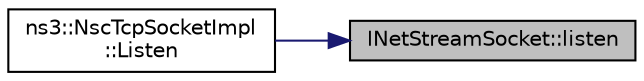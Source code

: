 digraph "INetStreamSocket::listen"
{
 // LATEX_PDF_SIZE
  edge [fontname="Helvetica",fontsize="10",labelfontname="Helvetica",labelfontsize="10"];
  node [fontname="Helvetica",fontsize="10",shape=record];
  rankdir="RL";
  Node1 [label="INetStreamSocket::listen",height=0.2,width=0.4,color="black", fillcolor="grey75", style="filled", fontcolor="black",tooltip="Put the socket in Listening state on a port."];
  Node1 -> Node2 [dir="back",color="midnightblue",fontsize="10",style="solid",fontname="Helvetica"];
  Node2 [label="ns3::NscTcpSocketImpl\l::Listen",height=0.2,width=0.4,color="black", fillcolor="white", style="filled",URL="$classns3_1_1_nsc_tcp_socket_impl.html#ac8279480311e2de5a9d55f283502d04b",tooltip="Listen for incoming connections."];
}
